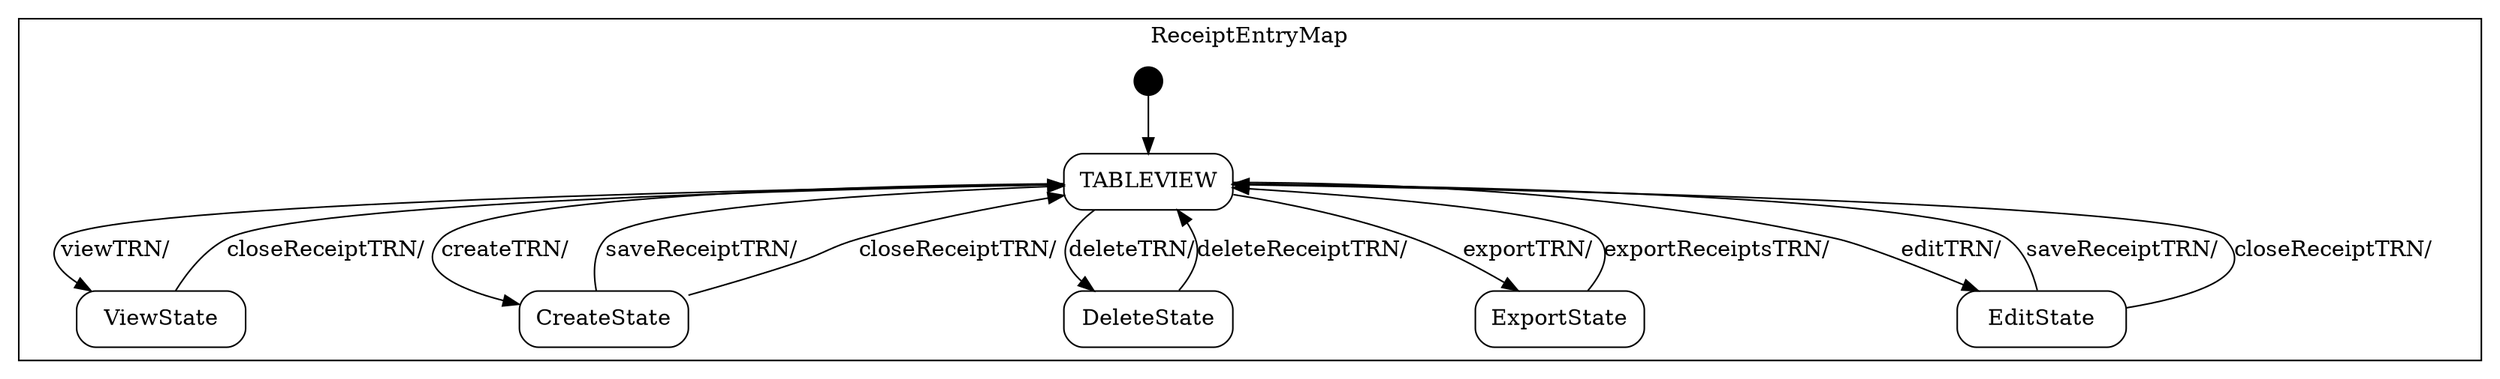 digraph ReceiptWO {

    node
        [shape=Mrecord width=1.5];

    subgraph cluster_ReceiptEntryMap {

        label="ReceiptEntryMap";

        //
        // States (Nodes)
        //

        "ReceiptEntryMap::TABLEVIEW"
            [label="{TABLEVIEW}"];

        "ReceiptEntryMap::CreateState"
            [label="{CreateState}"];

        "ReceiptEntryMap::ViewState"
            [label="{ViewState}"];

        "ReceiptEntryMap::EditState"
            [label="{EditState}"];

        "ReceiptEntryMap::DeleteState"
            [label="{DeleteState}"];

        "ReceiptEntryMap::ExportState"
            [label="{ExportState}"];

        "%start"
            [label="" shape=circle style=filled fillcolor=black width=0.25];

        //
        // Transitions (Edges)
        //

        "ReceiptEntryMap::TABLEVIEW" -> "ReceiptEntryMap::CreateState"
            [label="createTRN/\l"];

        "ReceiptEntryMap::TABLEVIEW" -> "ReceiptEntryMap::ViewState"
            [label="viewTRN/\l"];

        "ReceiptEntryMap::TABLEVIEW" -> "ReceiptEntryMap::EditState"
            [label="editTRN/\l"];

        "ReceiptEntryMap::TABLEVIEW" -> "ReceiptEntryMap::DeleteState"
            [label="deleteTRN/\l"];

        "ReceiptEntryMap::TABLEVIEW" -> "ReceiptEntryMap::ExportState"
            [label="exportTRN/\l"];

        "ReceiptEntryMap::CreateState" -> "ReceiptEntryMap::TABLEVIEW"
            [label="saveReceiptTRN/\l"];

        "ReceiptEntryMap::CreateState" -> "ReceiptEntryMap::TABLEVIEW"
            [label="closeReceiptTRN/\l"];

        "ReceiptEntryMap::ViewState" -> "ReceiptEntryMap::TABLEVIEW"
            [label="closeReceiptTRN/\l"];

        "ReceiptEntryMap::EditState" -> "ReceiptEntryMap::TABLEVIEW"
            [label="saveReceiptTRN/\l"];

        "ReceiptEntryMap::EditState" -> "ReceiptEntryMap::TABLEVIEW"
            [label="closeReceiptTRN/\l"];

        "ReceiptEntryMap::DeleteState" -> "ReceiptEntryMap::TABLEVIEW"
            [label="deleteReceiptTRN/\l"];

        "ReceiptEntryMap::ExportState" -> "ReceiptEntryMap::TABLEVIEW"
            [label="exportReceiptsTRN/\l"];

        "%start" -> "ReceiptEntryMap::TABLEVIEW"
    }

}
